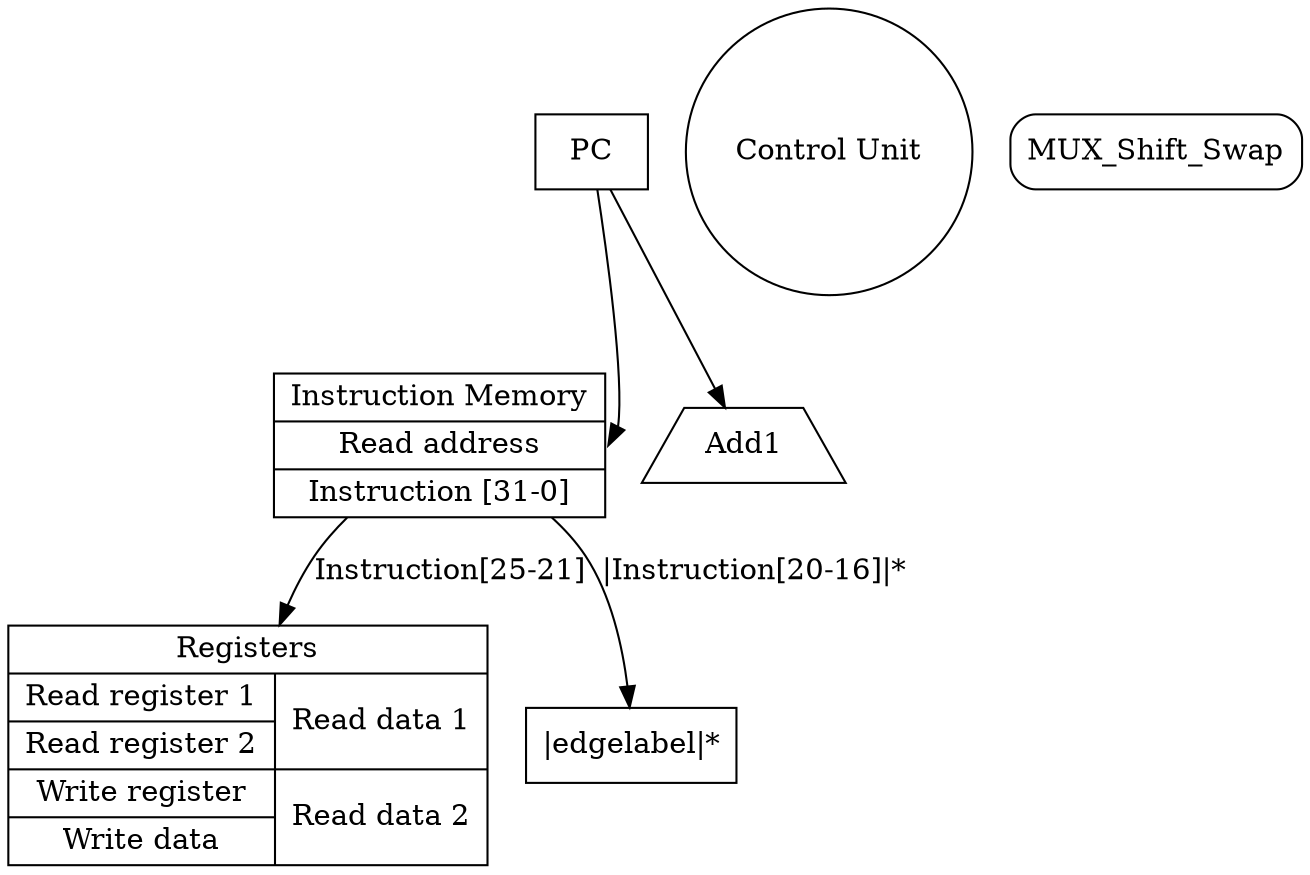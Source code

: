     digraph graphname {
        node [shape=record];
        PC [shape=box];
        "Instruction Memory" [label="{<f3>Instruction Memory | <f0> Read address | <f1> Instruction [31-0]}"];
        "Add1" [shape="trapezium"];
        "Control Unit" [shape="circle"];
        "MUX_Shift_Swap" [shape="Mrecord"];
        "Registers" [label="{ <f0> Registers | {{<f1> Read register 1 | <f2> Read register 2 | <f3> Write register | <f4> Write data } | {<f5> Read data 1 | <f6> Read data 2}} }"];

        PC -> "Instruction Memory":f0;
        PC -> "Add1";
        
        "Instruction Memory" -> Registers [label="Instruction[25-21]"];
        "Instruction Memory" -> "|edgelabel|*" [label="|Instruction[20-16]|*" label_scheme="1" labelfontcolor="red"]; 
     }